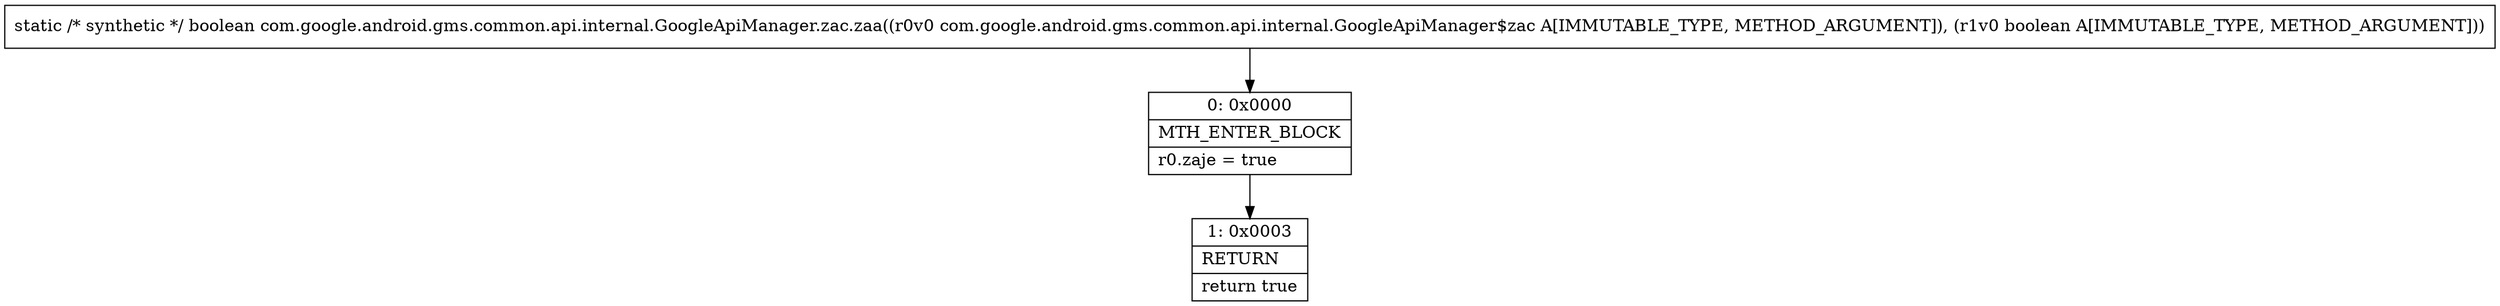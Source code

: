 digraph "CFG forcom.google.android.gms.common.api.internal.GoogleApiManager.zac.zaa(Lcom\/google\/android\/gms\/common\/api\/internal\/GoogleApiManager$zac;Z)Z" {
Node_0 [shape=record,label="{0\:\ 0x0000|MTH_ENTER_BLOCK\l|r0.zaje = true\l}"];
Node_1 [shape=record,label="{1\:\ 0x0003|RETURN\l|return true\l}"];
MethodNode[shape=record,label="{static \/* synthetic *\/ boolean com.google.android.gms.common.api.internal.GoogleApiManager.zac.zaa((r0v0 com.google.android.gms.common.api.internal.GoogleApiManager$zac A[IMMUTABLE_TYPE, METHOD_ARGUMENT]), (r1v0 boolean A[IMMUTABLE_TYPE, METHOD_ARGUMENT])) }"];
MethodNode -> Node_0;
Node_0 -> Node_1;
}

